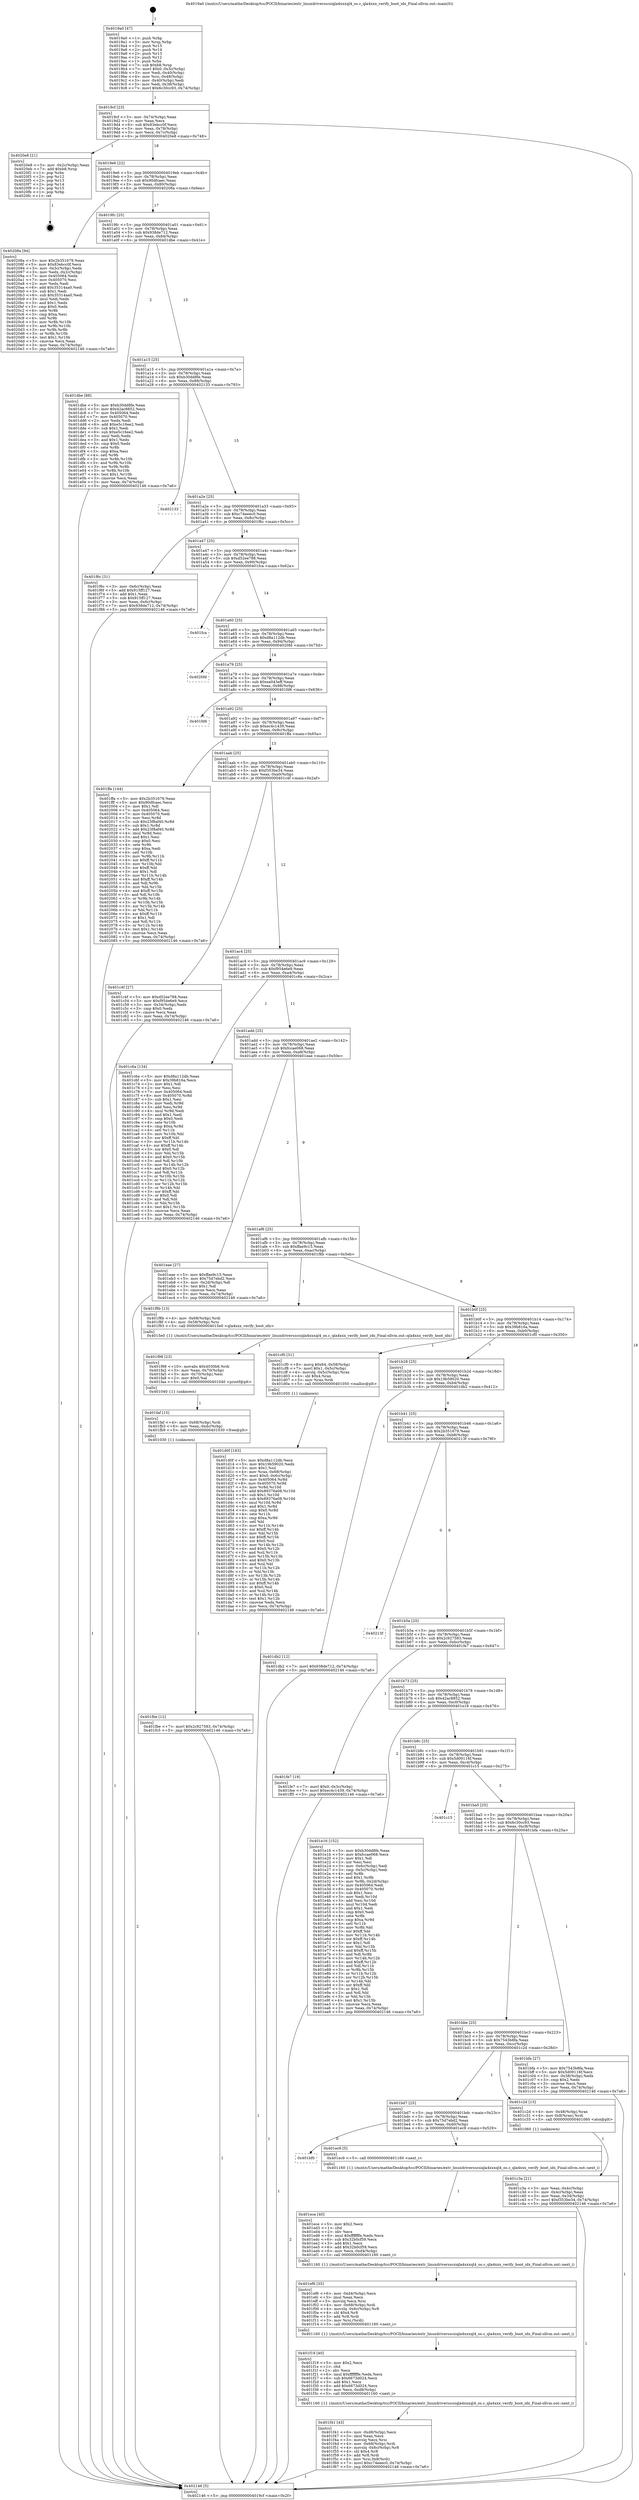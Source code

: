 digraph "0x4019a0" {
  label = "0x4019a0 (/mnt/c/Users/mathe/Desktop/tcc/POCII/binaries/extr_linuxdriversscsiqla4xxxql4_os.c_qla4xxx_verify_boot_idx_Final-ollvm.out::main(0))"
  labelloc = "t"
  node[shape=record]

  Entry [label="",width=0.3,height=0.3,shape=circle,fillcolor=black,style=filled]
  "0x4019cf" [label="{
     0x4019cf [23]\l
     | [instrs]\l
     &nbsp;&nbsp;0x4019cf \<+3\>: mov -0x74(%rbp),%eax\l
     &nbsp;&nbsp;0x4019d2 \<+2\>: mov %eax,%ecx\l
     &nbsp;&nbsp;0x4019d4 \<+6\>: sub $0x83ebcc0f,%ecx\l
     &nbsp;&nbsp;0x4019da \<+3\>: mov %eax,-0x78(%rbp)\l
     &nbsp;&nbsp;0x4019dd \<+3\>: mov %ecx,-0x7c(%rbp)\l
     &nbsp;&nbsp;0x4019e0 \<+6\>: je 00000000004020e8 \<main+0x748\>\l
  }"]
  "0x4020e8" [label="{
     0x4020e8 [21]\l
     | [instrs]\l
     &nbsp;&nbsp;0x4020e8 \<+3\>: mov -0x2c(%rbp),%eax\l
     &nbsp;&nbsp;0x4020eb \<+7\>: add $0xb8,%rsp\l
     &nbsp;&nbsp;0x4020f2 \<+1\>: pop %rbx\l
     &nbsp;&nbsp;0x4020f3 \<+2\>: pop %r12\l
     &nbsp;&nbsp;0x4020f5 \<+2\>: pop %r13\l
     &nbsp;&nbsp;0x4020f7 \<+2\>: pop %r14\l
     &nbsp;&nbsp;0x4020f9 \<+2\>: pop %r15\l
     &nbsp;&nbsp;0x4020fb \<+1\>: pop %rbp\l
     &nbsp;&nbsp;0x4020fc \<+1\>: ret\l
  }"]
  "0x4019e6" [label="{
     0x4019e6 [22]\l
     | [instrs]\l
     &nbsp;&nbsp;0x4019e6 \<+5\>: jmp 00000000004019eb \<main+0x4b\>\l
     &nbsp;&nbsp;0x4019eb \<+3\>: mov -0x78(%rbp),%eax\l
     &nbsp;&nbsp;0x4019ee \<+5\>: sub $0x90dfcaec,%eax\l
     &nbsp;&nbsp;0x4019f3 \<+3\>: mov %eax,-0x80(%rbp)\l
     &nbsp;&nbsp;0x4019f6 \<+6\>: je 000000000040208a \<main+0x6ea\>\l
  }"]
  Exit [label="",width=0.3,height=0.3,shape=circle,fillcolor=black,style=filled,peripheries=2]
  "0x40208a" [label="{
     0x40208a [94]\l
     | [instrs]\l
     &nbsp;&nbsp;0x40208a \<+5\>: mov $0x2b351679,%eax\l
     &nbsp;&nbsp;0x40208f \<+5\>: mov $0x83ebcc0f,%ecx\l
     &nbsp;&nbsp;0x402094 \<+3\>: mov -0x3c(%rbp),%edx\l
     &nbsp;&nbsp;0x402097 \<+3\>: mov %edx,-0x2c(%rbp)\l
     &nbsp;&nbsp;0x40209a \<+7\>: mov 0x405064,%edx\l
     &nbsp;&nbsp;0x4020a1 \<+7\>: mov 0x405070,%esi\l
     &nbsp;&nbsp;0x4020a8 \<+2\>: mov %edx,%edi\l
     &nbsp;&nbsp;0x4020aa \<+6\>: add $0x35314aa0,%edi\l
     &nbsp;&nbsp;0x4020b0 \<+3\>: sub $0x1,%edi\l
     &nbsp;&nbsp;0x4020b3 \<+6\>: sub $0x35314aa0,%edi\l
     &nbsp;&nbsp;0x4020b9 \<+3\>: imul %edi,%edx\l
     &nbsp;&nbsp;0x4020bc \<+3\>: and $0x1,%edx\l
     &nbsp;&nbsp;0x4020bf \<+3\>: cmp $0x0,%edx\l
     &nbsp;&nbsp;0x4020c2 \<+4\>: sete %r8b\l
     &nbsp;&nbsp;0x4020c6 \<+3\>: cmp $0xa,%esi\l
     &nbsp;&nbsp;0x4020c9 \<+4\>: setl %r9b\l
     &nbsp;&nbsp;0x4020cd \<+3\>: mov %r8b,%r10b\l
     &nbsp;&nbsp;0x4020d0 \<+3\>: and %r9b,%r10b\l
     &nbsp;&nbsp;0x4020d3 \<+3\>: xor %r9b,%r8b\l
     &nbsp;&nbsp;0x4020d6 \<+3\>: or %r8b,%r10b\l
     &nbsp;&nbsp;0x4020d9 \<+4\>: test $0x1,%r10b\l
     &nbsp;&nbsp;0x4020dd \<+3\>: cmovne %ecx,%eax\l
     &nbsp;&nbsp;0x4020e0 \<+3\>: mov %eax,-0x74(%rbp)\l
     &nbsp;&nbsp;0x4020e3 \<+5\>: jmp 0000000000402146 \<main+0x7a6\>\l
  }"]
  "0x4019fc" [label="{
     0x4019fc [25]\l
     | [instrs]\l
     &nbsp;&nbsp;0x4019fc \<+5\>: jmp 0000000000401a01 \<main+0x61\>\l
     &nbsp;&nbsp;0x401a01 \<+3\>: mov -0x78(%rbp),%eax\l
     &nbsp;&nbsp;0x401a04 \<+5\>: sub $0x938de712,%eax\l
     &nbsp;&nbsp;0x401a09 \<+6\>: mov %eax,-0x84(%rbp)\l
     &nbsp;&nbsp;0x401a0f \<+6\>: je 0000000000401dbe \<main+0x41e\>\l
  }"]
  "0x401fbe" [label="{
     0x401fbe [12]\l
     | [instrs]\l
     &nbsp;&nbsp;0x401fbe \<+7\>: movl $0x2c927583,-0x74(%rbp)\l
     &nbsp;&nbsp;0x401fc5 \<+5\>: jmp 0000000000402146 \<main+0x7a6\>\l
  }"]
  "0x401dbe" [label="{
     0x401dbe [88]\l
     | [instrs]\l
     &nbsp;&nbsp;0x401dbe \<+5\>: mov $0xb30dd8fe,%eax\l
     &nbsp;&nbsp;0x401dc3 \<+5\>: mov $0x42ac8852,%ecx\l
     &nbsp;&nbsp;0x401dc8 \<+7\>: mov 0x405064,%edx\l
     &nbsp;&nbsp;0x401dcf \<+7\>: mov 0x405070,%esi\l
     &nbsp;&nbsp;0x401dd6 \<+2\>: mov %edx,%edi\l
     &nbsp;&nbsp;0x401dd8 \<+6\>: add $0xe5c16ee2,%edi\l
     &nbsp;&nbsp;0x401dde \<+3\>: sub $0x1,%edi\l
     &nbsp;&nbsp;0x401de1 \<+6\>: sub $0xe5c16ee2,%edi\l
     &nbsp;&nbsp;0x401de7 \<+3\>: imul %edi,%edx\l
     &nbsp;&nbsp;0x401dea \<+3\>: and $0x1,%edx\l
     &nbsp;&nbsp;0x401ded \<+3\>: cmp $0x0,%edx\l
     &nbsp;&nbsp;0x401df0 \<+4\>: sete %r8b\l
     &nbsp;&nbsp;0x401df4 \<+3\>: cmp $0xa,%esi\l
     &nbsp;&nbsp;0x401df7 \<+4\>: setl %r9b\l
     &nbsp;&nbsp;0x401dfb \<+3\>: mov %r8b,%r10b\l
     &nbsp;&nbsp;0x401dfe \<+3\>: and %r9b,%r10b\l
     &nbsp;&nbsp;0x401e01 \<+3\>: xor %r9b,%r8b\l
     &nbsp;&nbsp;0x401e04 \<+3\>: or %r8b,%r10b\l
     &nbsp;&nbsp;0x401e07 \<+4\>: test $0x1,%r10b\l
     &nbsp;&nbsp;0x401e0b \<+3\>: cmovne %ecx,%eax\l
     &nbsp;&nbsp;0x401e0e \<+3\>: mov %eax,-0x74(%rbp)\l
     &nbsp;&nbsp;0x401e11 \<+5\>: jmp 0000000000402146 \<main+0x7a6\>\l
  }"]
  "0x401a15" [label="{
     0x401a15 [25]\l
     | [instrs]\l
     &nbsp;&nbsp;0x401a15 \<+5\>: jmp 0000000000401a1a \<main+0x7a\>\l
     &nbsp;&nbsp;0x401a1a \<+3\>: mov -0x78(%rbp),%eax\l
     &nbsp;&nbsp;0x401a1d \<+5\>: sub $0xb30dd8fe,%eax\l
     &nbsp;&nbsp;0x401a22 \<+6\>: mov %eax,-0x88(%rbp)\l
     &nbsp;&nbsp;0x401a28 \<+6\>: je 0000000000402133 \<main+0x793\>\l
  }"]
  "0x401faf" [label="{
     0x401faf [15]\l
     | [instrs]\l
     &nbsp;&nbsp;0x401faf \<+4\>: mov -0x68(%rbp),%rdi\l
     &nbsp;&nbsp;0x401fb3 \<+6\>: mov %eax,-0xdc(%rbp)\l
     &nbsp;&nbsp;0x401fb9 \<+5\>: call 0000000000401030 \<free@plt\>\l
     | [calls]\l
     &nbsp;&nbsp;0x401030 \{1\} (unknown)\l
  }"]
  "0x402133" [label="{
     0x402133\l
  }", style=dashed]
  "0x401a2e" [label="{
     0x401a2e [25]\l
     | [instrs]\l
     &nbsp;&nbsp;0x401a2e \<+5\>: jmp 0000000000401a33 \<main+0x93\>\l
     &nbsp;&nbsp;0x401a33 \<+3\>: mov -0x78(%rbp),%eax\l
     &nbsp;&nbsp;0x401a36 \<+5\>: sub $0xc74eeec0,%eax\l
     &nbsp;&nbsp;0x401a3b \<+6\>: mov %eax,-0x8c(%rbp)\l
     &nbsp;&nbsp;0x401a41 \<+6\>: je 0000000000401f6c \<main+0x5cc\>\l
  }"]
  "0x401f98" [label="{
     0x401f98 [23]\l
     | [instrs]\l
     &nbsp;&nbsp;0x401f98 \<+10\>: movabs $0x4030b6,%rdi\l
     &nbsp;&nbsp;0x401fa2 \<+3\>: mov %eax,-0x70(%rbp)\l
     &nbsp;&nbsp;0x401fa5 \<+3\>: mov -0x70(%rbp),%esi\l
     &nbsp;&nbsp;0x401fa8 \<+2\>: mov $0x0,%al\l
     &nbsp;&nbsp;0x401faa \<+5\>: call 0000000000401040 \<printf@plt\>\l
     | [calls]\l
     &nbsp;&nbsp;0x401040 \{1\} (unknown)\l
  }"]
  "0x401f6c" [label="{
     0x401f6c [31]\l
     | [instrs]\l
     &nbsp;&nbsp;0x401f6c \<+3\>: mov -0x6c(%rbp),%eax\l
     &nbsp;&nbsp;0x401f6f \<+5\>: add $0x915ff127,%eax\l
     &nbsp;&nbsp;0x401f74 \<+3\>: add $0x1,%eax\l
     &nbsp;&nbsp;0x401f77 \<+5\>: sub $0x915ff127,%eax\l
     &nbsp;&nbsp;0x401f7c \<+3\>: mov %eax,-0x6c(%rbp)\l
     &nbsp;&nbsp;0x401f7f \<+7\>: movl $0x938de712,-0x74(%rbp)\l
     &nbsp;&nbsp;0x401f86 \<+5\>: jmp 0000000000402146 \<main+0x7a6\>\l
  }"]
  "0x401a47" [label="{
     0x401a47 [25]\l
     | [instrs]\l
     &nbsp;&nbsp;0x401a47 \<+5\>: jmp 0000000000401a4c \<main+0xac\>\l
     &nbsp;&nbsp;0x401a4c \<+3\>: mov -0x78(%rbp),%eax\l
     &nbsp;&nbsp;0x401a4f \<+5\>: sub $0xd52ee788,%eax\l
     &nbsp;&nbsp;0x401a54 \<+6\>: mov %eax,-0x90(%rbp)\l
     &nbsp;&nbsp;0x401a5a \<+6\>: je 0000000000401fca \<main+0x62a\>\l
  }"]
  "0x401f41" [label="{
     0x401f41 [43]\l
     | [instrs]\l
     &nbsp;&nbsp;0x401f41 \<+6\>: mov -0xd8(%rbp),%ecx\l
     &nbsp;&nbsp;0x401f47 \<+3\>: imul %eax,%ecx\l
     &nbsp;&nbsp;0x401f4a \<+3\>: movslq %ecx,%rsi\l
     &nbsp;&nbsp;0x401f4d \<+4\>: mov -0x68(%rbp),%rdi\l
     &nbsp;&nbsp;0x401f51 \<+4\>: movslq -0x6c(%rbp),%r8\l
     &nbsp;&nbsp;0x401f55 \<+4\>: shl $0x4,%r8\l
     &nbsp;&nbsp;0x401f59 \<+3\>: add %r8,%rdi\l
     &nbsp;&nbsp;0x401f5c \<+4\>: mov %rsi,0x8(%rdi)\l
     &nbsp;&nbsp;0x401f60 \<+7\>: movl $0xc74eeec0,-0x74(%rbp)\l
     &nbsp;&nbsp;0x401f67 \<+5\>: jmp 0000000000402146 \<main+0x7a6\>\l
  }"]
  "0x401fca" [label="{
     0x401fca\l
  }", style=dashed]
  "0x401a60" [label="{
     0x401a60 [25]\l
     | [instrs]\l
     &nbsp;&nbsp;0x401a60 \<+5\>: jmp 0000000000401a65 \<main+0xc5\>\l
     &nbsp;&nbsp;0x401a65 \<+3\>: mov -0x78(%rbp),%eax\l
     &nbsp;&nbsp;0x401a68 \<+5\>: sub $0xd8a112db,%eax\l
     &nbsp;&nbsp;0x401a6d \<+6\>: mov %eax,-0x94(%rbp)\l
     &nbsp;&nbsp;0x401a73 \<+6\>: je 00000000004020fd \<main+0x75d\>\l
  }"]
  "0x401f19" [label="{
     0x401f19 [40]\l
     | [instrs]\l
     &nbsp;&nbsp;0x401f19 \<+5\>: mov $0x2,%ecx\l
     &nbsp;&nbsp;0x401f1e \<+1\>: cltd\l
     &nbsp;&nbsp;0x401f1f \<+2\>: idiv %ecx\l
     &nbsp;&nbsp;0x401f21 \<+6\>: imul $0xfffffffe,%edx,%ecx\l
     &nbsp;&nbsp;0x401f27 \<+6\>: sub $0x6673d024,%ecx\l
     &nbsp;&nbsp;0x401f2d \<+3\>: add $0x1,%ecx\l
     &nbsp;&nbsp;0x401f30 \<+6\>: add $0x6673d024,%ecx\l
     &nbsp;&nbsp;0x401f36 \<+6\>: mov %ecx,-0xd8(%rbp)\l
     &nbsp;&nbsp;0x401f3c \<+5\>: call 0000000000401160 \<next_i\>\l
     | [calls]\l
     &nbsp;&nbsp;0x401160 \{1\} (/mnt/c/Users/mathe/Desktop/tcc/POCII/binaries/extr_linuxdriversscsiqla4xxxql4_os.c_qla4xxx_verify_boot_idx_Final-ollvm.out::next_i)\l
  }"]
  "0x4020fd" [label="{
     0x4020fd\l
  }", style=dashed]
  "0x401a79" [label="{
     0x401a79 [25]\l
     | [instrs]\l
     &nbsp;&nbsp;0x401a79 \<+5\>: jmp 0000000000401a7e \<main+0xde\>\l
     &nbsp;&nbsp;0x401a7e \<+3\>: mov -0x78(%rbp),%eax\l
     &nbsp;&nbsp;0x401a81 \<+5\>: sub $0xea043eff,%eax\l
     &nbsp;&nbsp;0x401a86 \<+6\>: mov %eax,-0x98(%rbp)\l
     &nbsp;&nbsp;0x401a8c \<+6\>: je 0000000000401fd6 \<main+0x636\>\l
  }"]
  "0x401ef6" [label="{
     0x401ef6 [35]\l
     | [instrs]\l
     &nbsp;&nbsp;0x401ef6 \<+6\>: mov -0xd4(%rbp),%ecx\l
     &nbsp;&nbsp;0x401efc \<+3\>: imul %eax,%ecx\l
     &nbsp;&nbsp;0x401eff \<+3\>: movslq %ecx,%rsi\l
     &nbsp;&nbsp;0x401f02 \<+4\>: mov -0x68(%rbp),%rdi\l
     &nbsp;&nbsp;0x401f06 \<+4\>: movslq -0x6c(%rbp),%r8\l
     &nbsp;&nbsp;0x401f0a \<+4\>: shl $0x4,%r8\l
     &nbsp;&nbsp;0x401f0e \<+3\>: add %r8,%rdi\l
     &nbsp;&nbsp;0x401f11 \<+3\>: mov %rsi,(%rdi)\l
     &nbsp;&nbsp;0x401f14 \<+5\>: call 0000000000401160 \<next_i\>\l
     | [calls]\l
     &nbsp;&nbsp;0x401160 \{1\} (/mnt/c/Users/mathe/Desktop/tcc/POCII/binaries/extr_linuxdriversscsiqla4xxxql4_os.c_qla4xxx_verify_boot_idx_Final-ollvm.out::next_i)\l
  }"]
  "0x401fd6" [label="{
     0x401fd6\l
  }", style=dashed]
  "0x401a92" [label="{
     0x401a92 [25]\l
     | [instrs]\l
     &nbsp;&nbsp;0x401a92 \<+5\>: jmp 0000000000401a97 \<main+0xf7\>\l
     &nbsp;&nbsp;0x401a97 \<+3\>: mov -0x78(%rbp),%eax\l
     &nbsp;&nbsp;0x401a9a \<+5\>: sub $0xec4c1439,%eax\l
     &nbsp;&nbsp;0x401a9f \<+6\>: mov %eax,-0x9c(%rbp)\l
     &nbsp;&nbsp;0x401aa5 \<+6\>: je 0000000000401ffa \<main+0x65a\>\l
  }"]
  "0x401ece" [label="{
     0x401ece [40]\l
     | [instrs]\l
     &nbsp;&nbsp;0x401ece \<+5\>: mov $0x2,%ecx\l
     &nbsp;&nbsp;0x401ed3 \<+1\>: cltd\l
     &nbsp;&nbsp;0x401ed4 \<+2\>: idiv %ecx\l
     &nbsp;&nbsp;0x401ed6 \<+6\>: imul $0xfffffffe,%edx,%ecx\l
     &nbsp;&nbsp;0x401edc \<+6\>: sub $0x32b0cf59,%ecx\l
     &nbsp;&nbsp;0x401ee2 \<+3\>: add $0x1,%ecx\l
     &nbsp;&nbsp;0x401ee5 \<+6\>: add $0x32b0cf59,%ecx\l
     &nbsp;&nbsp;0x401eeb \<+6\>: mov %ecx,-0xd4(%rbp)\l
     &nbsp;&nbsp;0x401ef1 \<+5\>: call 0000000000401160 \<next_i\>\l
     | [calls]\l
     &nbsp;&nbsp;0x401160 \{1\} (/mnt/c/Users/mathe/Desktop/tcc/POCII/binaries/extr_linuxdriversscsiqla4xxxql4_os.c_qla4xxx_verify_boot_idx_Final-ollvm.out::next_i)\l
  }"]
  "0x401ffa" [label="{
     0x401ffa [144]\l
     | [instrs]\l
     &nbsp;&nbsp;0x401ffa \<+5\>: mov $0x2b351679,%eax\l
     &nbsp;&nbsp;0x401fff \<+5\>: mov $0x90dfcaec,%ecx\l
     &nbsp;&nbsp;0x402004 \<+2\>: mov $0x1,%dl\l
     &nbsp;&nbsp;0x402006 \<+7\>: mov 0x405064,%esi\l
     &nbsp;&nbsp;0x40200d \<+7\>: mov 0x405070,%edi\l
     &nbsp;&nbsp;0x402014 \<+3\>: mov %esi,%r8d\l
     &nbsp;&nbsp;0x402017 \<+7\>: sub $0x23f8af40,%r8d\l
     &nbsp;&nbsp;0x40201e \<+4\>: sub $0x1,%r8d\l
     &nbsp;&nbsp;0x402022 \<+7\>: add $0x23f8af40,%r8d\l
     &nbsp;&nbsp;0x402029 \<+4\>: imul %r8d,%esi\l
     &nbsp;&nbsp;0x40202d \<+3\>: and $0x1,%esi\l
     &nbsp;&nbsp;0x402030 \<+3\>: cmp $0x0,%esi\l
     &nbsp;&nbsp;0x402033 \<+4\>: sete %r9b\l
     &nbsp;&nbsp;0x402037 \<+3\>: cmp $0xa,%edi\l
     &nbsp;&nbsp;0x40203a \<+4\>: setl %r10b\l
     &nbsp;&nbsp;0x40203e \<+3\>: mov %r9b,%r11b\l
     &nbsp;&nbsp;0x402041 \<+4\>: xor $0xff,%r11b\l
     &nbsp;&nbsp;0x402045 \<+3\>: mov %r10b,%bl\l
     &nbsp;&nbsp;0x402048 \<+3\>: xor $0xff,%bl\l
     &nbsp;&nbsp;0x40204b \<+3\>: xor $0x1,%dl\l
     &nbsp;&nbsp;0x40204e \<+3\>: mov %r11b,%r14b\l
     &nbsp;&nbsp;0x402051 \<+4\>: and $0xff,%r14b\l
     &nbsp;&nbsp;0x402055 \<+3\>: and %dl,%r9b\l
     &nbsp;&nbsp;0x402058 \<+3\>: mov %bl,%r15b\l
     &nbsp;&nbsp;0x40205b \<+4\>: and $0xff,%r15b\l
     &nbsp;&nbsp;0x40205f \<+3\>: and %dl,%r10b\l
     &nbsp;&nbsp;0x402062 \<+3\>: or %r9b,%r14b\l
     &nbsp;&nbsp;0x402065 \<+3\>: or %r10b,%r15b\l
     &nbsp;&nbsp;0x402068 \<+3\>: xor %r15b,%r14b\l
     &nbsp;&nbsp;0x40206b \<+3\>: or %bl,%r11b\l
     &nbsp;&nbsp;0x40206e \<+4\>: xor $0xff,%r11b\l
     &nbsp;&nbsp;0x402072 \<+3\>: or $0x1,%dl\l
     &nbsp;&nbsp;0x402075 \<+3\>: and %dl,%r11b\l
     &nbsp;&nbsp;0x402078 \<+3\>: or %r11b,%r14b\l
     &nbsp;&nbsp;0x40207b \<+4\>: test $0x1,%r14b\l
     &nbsp;&nbsp;0x40207f \<+3\>: cmovne %ecx,%eax\l
     &nbsp;&nbsp;0x402082 \<+3\>: mov %eax,-0x74(%rbp)\l
     &nbsp;&nbsp;0x402085 \<+5\>: jmp 0000000000402146 \<main+0x7a6\>\l
  }"]
  "0x401aab" [label="{
     0x401aab [25]\l
     | [instrs]\l
     &nbsp;&nbsp;0x401aab \<+5\>: jmp 0000000000401ab0 \<main+0x110\>\l
     &nbsp;&nbsp;0x401ab0 \<+3\>: mov -0x78(%rbp),%eax\l
     &nbsp;&nbsp;0x401ab3 \<+5\>: sub $0xf353be34,%eax\l
     &nbsp;&nbsp;0x401ab8 \<+6\>: mov %eax,-0xa0(%rbp)\l
     &nbsp;&nbsp;0x401abe \<+6\>: je 0000000000401c4f \<main+0x2af\>\l
  }"]
  "0x401bf0" [label="{
     0x401bf0\l
  }", style=dashed]
  "0x401c4f" [label="{
     0x401c4f [27]\l
     | [instrs]\l
     &nbsp;&nbsp;0x401c4f \<+5\>: mov $0xd52ee788,%eax\l
     &nbsp;&nbsp;0x401c54 \<+5\>: mov $0xf954e6e9,%ecx\l
     &nbsp;&nbsp;0x401c59 \<+3\>: mov -0x34(%rbp),%edx\l
     &nbsp;&nbsp;0x401c5c \<+3\>: cmp $0x0,%edx\l
     &nbsp;&nbsp;0x401c5f \<+3\>: cmove %ecx,%eax\l
     &nbsp;&nbsp;0x401c62 \<+3\>: mov %eax,-0x74(%rbp)\l
     &nbsp;&nbsp;0x401c65 \<+5\>: jmp 0000000000402146 \<main+0x7a6\>\l
  }"]
  "0x401ac4" [label="{
     0x401ac4 [25]\l
     | [instrs]\l
     &nbsp;&nbsp;0x401ac4 \<+5\>: jmp 0000000000401ac9 \<main+0x129\>\l
     &nbsp;&nbsp;0x401ac9 \<+3\>: mov -0x78(%rbp),%eax\l
     &nbsp;&nbsp;0x401acc \<+5\>: sub $0xf954e6e9,%eax\l
     &nbsp;&nbsp;0x401ad1 \<+6\>: mov %eax,-0xa4(%rbp)\l
     &nbsp;&nbsp;0x401ad7 \<+6\>: je 0000000000401c6a \<main+0x2ca\>\l
  }"]
  "0x401ec9" [label="{
     0x401ec9 [5]\l
     | [instrs]\l
     &nbsp;&nbsp;0x401ec9 \<+5\>: call 0000000000401160 \<next_i\>\l
     | [calls]\l
     &nbsp;&nbsp;0x401160 \{1\} (/mnt/c/Users/mathe/Desktop/tcc/POCII/binaries/extr_linuxdriversscsiqla4xxxql4_os.c_qla4xxx_verify_boot_idx_Final-ollvm.out::next_i)\l
  }"]
  "0x401c6a" [label="{
     0x401c6a [134]\l
     | [instrs]\l
     &nbsp;&nbsp;0x401c6a \<+5\>: mov $0xd8a112db,%eax\l
     &nbsp;&nbsp;0x401c6f \<+5\>: mov $0x39b816a,%ecx\l
     &nbsp;&nbsp;0x401c74 \<+2\>: mov $0x1,%dl\l
     &nbsp;&nbsp;0x401c76 \<+2\>: xor %esi,%esi\l
     &nbsp;&nbsp;0x401c78 \<+7\>: mov 0x405064,%edi\l
     &nbsp;&nbsp;0x401c7f \<+8\>: mov 0x405070,%r8d\l
     &nbsp;&nbsp;0x401c87 \<+3\>: sub $0x1,%esi\l
     &nbsp;&nbsp;0x401c8a \<+3\>: mov %edi,%r9d\l
     &nbsp;&nbsp;0x401c8d \<+3\>: add %esi,%r9d\l
     &nbsp;&nbsp;0x401c90 \<+4\>: imul %r9d,%edi\l
     &nbsp;&nbsp;0x401c94 \<+3\>: and $0x1,%edi\l
     &nbsp;&nbsp;0x401c97 \<+3\>: cmp $0x0,%edi\l
     &nbsp;&nbsp;0x401c9a \<+4\>: sete %r10b\l
     &nbsp;&nbsp;0x401c9e \<+4\>: cmp $0xa,%r8d\l
     &nbsp;&nbsp;0x401ca2 \<+4\>: setl %r11b\l
     &nbsp;&nbsp;0x401ca6 \<+3\>: mov %r10b,%bl\l
     &nbsp;&nbsp;0x401ca9 \<+3\>: xor $0xff,%bl\l
     &nbsp;&nbsp;0x401cac \<+3\>: mov %r11b,%r14b\l
     &nbsp;&nbsp;0x401caf \<+4\>: xor $0xff,%r14b\l
     &nbsp;&nbsp;0x401cb3 \<+3\>: xor $0x0,%dl\l
     &nbsp;&nbsp;0x401cb6 \<+3\>: mov %bl,%r15b\l
     &nbsp;&nbsp;0x401cb9 \<+4\>: and $0x0,%r15b\l
     &nbsp;&nbsp;0x401cbd \<+3\>: and %dl,%r10b\l
     &nbsp;&nbsp;0x401cc0 \<+3\>: mov %r14b,%r12b\l
     &nbsp;&nbsp;0x401cc3 \<+4\>: and $0x0,%r12b\l
     &nbsp;&nbsp;0x401cc7 \<+3\>: and %dl,%r11b\l
     &nbsp;&nbsp;0x401cca \<+3\>: or %r10b,%r15b\l
     &nbsp;&nbsp;0x401ccd \<+3\>: or %r11b,%r12b\l
     &nbsp;&nbsp;0x401cd0 \<+3\>: xor %r12b,%r15b\l
     &nbsp;&nbsp;0x401cd3 \<+3\>: or %r14b,%bl\l
     &nbsp;&nbsp;0x401cd6 \<+3\>: xor $0xff,%bl\l
     &nbsp;&nbsp;0x401cd9 \<+3\>: or $0x0,%dl\l
     &nbsp;&nbsp;0x401cdc \<+2\>: and %dl,%bl\l
     &nbsp;&nbsp;0x401cde \<+3\>: or %bl,%r15b\l
     &nbsp;&nbsp;0x401ce1 \<+4\>: test $0x1,%r15b\l
     &nbsp;&nbsp;0x401ce5 \<+3\>: cmovne %ecx,%eax\l
     &nbsp;&nbsp;0x401ce8 \<+3\>: mov %eax,-0x74(%rbp)\l
     &nbsp;&nbsp;0x401ceb \<+5\>: jmp 0000000000402146 \<main+0x7a6\>\l
  }"]
  "0x401add" [label="{
     0x401add [25]\l
     | [instrs]\l
     &nbsp;&nbsp;0x401add \<+5\>: jmp 0000000000401ae2 \<main+0x142\>\l
     &nbsp;&nbsp;0x401ae2 \<+3\>: mov -0x78(%rbp),%eax\l
     &nbsp;&nbsp;0x401ae5 \<+5\>: sub $0xfccae068,%eax\l
     &nbsp;&nbsp;0x401aea \<+6\>: mov %eax,-0xa8(%rbp)\l
     &nbsp;&nbsp;0x401af0 \<+6\>: je 0000000000401eae \<main+0x50e\>\l
  }"]
  "0x401d0f" [label="{
     0x401d0f [163]\l
     | [instrs]\l
     &nbsp;&nbsp;0x401d0f \<+5\>: mov $0xd8a112db,%ecx\l
     &nbsp;&nbsp;0x401d14 \<+5\>: mov $0x19b59020,%edx\l
     &nbsp;&nbsp;0x401d19 \<+3\>: mov $0x1,%sil\l
     &nbsp;&nbsp;0x401d1c \<+4\>: mov %rax,-0x68(%rbp)\l
     &nbsp;&nbsp;0x401d20 \<+7\>: movl $0x0,-0x6c(%rbp)\l
     &nbsp;&nbsp;0x401d27 \<+8\>: mov 0x405064,%r8d\l
     &nbsp;&nbsp;0x401d2f \<+8\>: mov 0x405070,%r9d\l
     &nbsp;&nbsp;0x401d37 \<+3\>: mov %r8d,%r10d\l
     &nbsp;&nbsp;0x401d3a \<+7\>: add $0x89376a08,%r10d\l
     &nbsp;&nbsp;0x401d41 \<+4\>: sub $0x1,%r10d\l
     &nbsp;&nbsp;0x401d45 \<+7\>: sub $0x89376a08,%r10d\l
     &nbsp;&nbsp;0x401d4c \<+4\>: imul %r10d,%r8d\l
     &nbsp;&nbsp;0x401d50 \<+4\>: and $0x1,%r8d\l
     &nbsp;&nbsp;0x401d54 \<+4\>: cmp $0x0,%r8d\l
     &nbsp;&nbsp;0x401d58 \<+4\>: sete %r11b\l
     &nbsp;&nbsp;0x401d5c \<+4\>: cmp $0xa,%r9d\l
     &nbsp;&nbsp;0x401d60 \<+3\>: setl %bl\l
     &nbsp;&nbsp;0x401d63 \<+3\>: mov %r11b,%r14b\l
     &nbsp;&nbsp;0x401d66 \<+4\>: xor $0xff,%r14b\l
     &nbsp;&nbsp;0x401d6a \<+3\>: mov %bl,%r15b\l
     &nbsp;&nbsp;0x401d6d \<+4\>: xor $0xff,%r15b\l
     &nbsp;&nbsp;0x401d71 \<+4\>: xor $0x0,%sil\l
     &nbsp;&nbsp;0x401d75 \<+3\>: mov %r14b,%r12b\l
     &nbsp;&nbsp;0x401d78 \<+4\>: and $0x0,%r12b\l
     &nbsp;&nbsp;0x401d7c \<+3\>: and %sil,%r11b\l
     &nbsp;&nbsp;0x401d7f \<+3\>: mov %r15b,%r13b\l
     &nbsp;&nbsp;0x401d82 \<+4\>: and $0x0,%r13b\l
     &nbsp;&nbsp;0x401d86 \<+3\>: and %sil,%bl\l
     &nbsp;&nbsp;0x401d89 \<+3\>: or %r11b,%r12b\l
     &nbsp;&nbsp;0x401d8c \<+3\>: or %bl,%r13b\l
     &nbsp;&nbsp;0x401d8f \<+3\>: xor %r13b,%r12b\l
     &nbsp;&nbsp;0x401d92 \<+3\>: or %r15b,%r14b\l
     &nbsp;&nbsp;0x401d95 \<+4\>: xor $0xff,%r14b\l
     &nbsp;&nbsp;0x401d99 \<+4\>: or $0x0,%sil\l
     &nbsp;&nbsp;0x401d9d \<+3\>: and %sil,%r14b\l
     &nbsp;&nbsp;0x401da0 \<+3\>: or %r14b,%r12b\l
     &nbsp;&nbsp;0x401da3 \<+4\>: test $0x1,%r12b\l
     &nbsp;&nbsp;0x401da7 \<+3\>: cmovne %edx,%ecx\l
     &nbsp;&nbsp;0x401daa \<+3\>: mov %ecx,-0x74(%rbp)\l
     &nbsp;&nbsp;0x401dad \<+5\>: jmp 0000000000402146 \<main+0x7a6\>\l
  }"]
  "0x401eae" [label="{
     0x401eae [27]\l
     | [instrs]\l
     &nbsp;&nbsp;0x401eae \<+5\>: mov $0xffae9c15,%eax\l
     &nbsp;&nbsp;0x401eb3 \<+5\>: mov $0x75d7ebd2,%ecx\l
     &nbsp;&nbsp;0x401eb8 \<+3\>: mov -0x2d(%rbp),%dl\l
     &nbsp;&nbsp;0x401ebb \<+3\>: test $0x1,%dl\l
     &nbsp;&nbsp;0x401ebe \<+3\>: cmovne %ecx,%eax\l
     &nbsp;&nbsp;0x401ec1 \<+3\>: mov %eax,-0x74(%rbp)\l
     &nbsp;&nbsp;0x401ec4 \<+5\>: jmp 0000000000402146 \<main+0x7a6\>\l
  }"]
  "0x401af6" [label="{
     0x401af6 [25]\l
     | [instrs]\l
     &nbsp;&nbsp;0x401af6 \<+5\>: jmp 0000000000401afb \<main+0x15b\>\l
     &nbsp;&nbsp;0x401afb \<+3\>: mov -0x78(%rbp),%eax\l
     &nbsp;&nbsp;0x401afe \<+5\>: sub $0xffae9c15,%eax\l
     &nbsp;&nbsp;0x401b03 \<+6\>: mov %eax,-0xac(%rbp)\l
     &nbsp;&nbsp;0x401b09 \<+6\>: je 0000000000401f8b \<main+0x5eb\>\l
  }"]
  "0x401c3a" [label="{
     0x401c3a [21]\l
     | [instrs]\l
     &nbsp;&nbsp;0x401c3a \<+3\>: mov %eax,-0x4c(%rbp)\l
     &nbsp;&nbsp;0x401c3d \<+3\>: mov -0x4c(%rbp),%eax\l
     &nbsp;&nbsp;0x401c40 \<+3\>: mov %eax,-0x34(%rbp)\l
     &nbsp;&nbsp;0x401c43 \<+7\>: movl $0xf353be34,-0x74(%rbp)\l
     &nbsp;&nbsp;0x401c4a \<+5\>: jmp 0000000000402146 \<main+0x7a6\>\l
  }"]
  "0x401f8b" [label="{
     0x401f8b [13]\l
     | [instrs]\l
     &nbsp;&nbsp;0x401f8b \<+4\>: mov -0x68(%rbp),%rdi\l
     &nbsp;&nbsp;0x401f8f \<+4\>: mov -0x58(%rbp),%rsi\l
     &nbsp;&nbsp;0x401f93 \<+5\>: call 00000000004015e0 \<qla4xxx_verify_boot_idx\>\l
     | [calls]\l
     &nbsp;&nbsp;0x4015e0 \{1\} (/mnt/c/Users/mathe/Desktop/tcc/POCII/binaries/extr_linuxdriversscsiqla4xxxql4_os.c_qla4xxx_verify_boot_idx_Final-ollvm.out::qla4xxx_verify_boot_idx)\l
  }"]
  "0x401b0f" [label="{
     0x401b0f [25]\l
     | [instrs]\l
     &nbsp;&nbsp;0x401b0f \<+5\>: jmp 0000000000401b14 \<main+0x174\>\l
     &nbsp;&nbsp;0x401b14 \<+3\>: mov -0x78(%rbp),%eax\l
     &nbsp;&nbsp;0x401b17 \<+5\>: sub $0x39b816a,%eax\l
     &nbsp;&nbsp;0x401b1c \<+6\>: mov %eax,-0xb0(%rbp)\l
     &nbsp;&nbsp;0x401b22 \<+6\>: je 0000000000401cf0 \<main+0x350\>\l
  }"]
  "0x401bd7" [label="{
     0x401bd7 [25]\l
     | [instrs]\l
     &nbsp;&nbsp;0x401bd7 \<+5\>: jmp 0000000000401bdc \<main+0x23c\>\l
     &nbsp;&nbsp;0x401bdc \<+3\>: mov -0x78(%rbp),%eax\l
     &nbsp;&nbsp;0x401bdf \<+5\>: sub $0x75d7ebd2,%eax\l
     &nbsp;&nbsp;0x401be4 \<+6\>: mov %eax,-0xd0(%rbp)\l
     &nbsp;&nbsp;0x401bea \<+6\>: je 0000000000401ec9 \<main+0x529\>\l
  }"]
  "0x401cf0" [label="{
     0x401cf0 [31]\l
     | [instrs]\l
     &nbsp;&nbsp;0x401cf0 \<+8\>: movq $0x64,-0x58(%rbp)\l
     &nbsp;&nbsp;0x401cf8 \<+7\>: movl $0x1,-0x5c(%rbp)\l
     &nbsp;&nbsp;0x401cff \<+4\>: movslq -0x5c(%rbp),%rax\l
     &nbsp;&nbsp;0x401d03 \<+4\>: shl $0x4,%rax\l
     &nbsp;&nbsp;0x401d07 \<+3\>: mov %rax,%rdi\l
     &nbsp;&nbsp;0x401d0a \<+5\>: call 0000000000401050 \<malloc@plt\>\l
     | [calls]\l
     &nbsp;&nbsp;0x401050 \{1\} (unknown)\l
  }"]
  "0x401b28" [label="{
     0x401b28 [25]\l
     | [instrs]\l
     &nbsp;&nbsp;0x401b28 \<+5\>: jmp 0000000000401b2d \<main+0x18d\>\l
     &nbsp;&nbsp;0x401b2d \<+3\>: mov -0x78(%rbp),%eax\l
     &nbsp;&nbsp;0x401b30 \<+5\>: sub $0x19b59020,%eax\l
     &nbsp;&nbsp;0x401b35 \<+6\>: mov %eax,-0xb4(%rbp)\l
     &nbsp;&nbsp;0x401b3b \<+6\>: je 0000000000401db2 \<main+0x412\>\l
  }"]
  "0x401c2d" [label="{
     0x401c2d [13]\l
     | [instrs]\l
     &nbsp;&nbsp;0x401c2d \<+4\>: mov -0x48(%rbp),%rax\l
     &nbsp;&nbsp;0x401c31 \<+4\>: mov 0x8(%rax),%rdi\l
     &nbsp;&nbsp;0x401c35 \<+5\>: call 0000000000401060 \<atoi@plt\>\l
     | [calls]\l
     &nbsp;&nbsp;0x401060 \{1\} (unknown)\l
  }"]
  "0x401db2" [label="{
     0x401db2 [12]\l
     | [instrs]\l
     &nbsp;&nbsp;0x401db2 \<+7\>: movl $0x938de712,-0x74(%rbp)\l
     &nbsp;&nbsp;0x401db9 \<+5\>: jmp 0000000000402146 \<main+0x7a6\>\l
  }"]
  "0x401b41" [label="{
     0x401b41 [25]\l
     | [instrs]\l
     &nbsp;&nbsp;0x401b41 \<+5\>: jmp 0000000000401b46 \<main+0x1a6\>\l
     &nbsp;&nbsp;0x401b46 \<+3\>: mov -0x78(%rbp),%eax\l
     &nbsp;&nbsp;0x401b49 \<+5\>: sub $0x2b351679,%eax\l
     &nbsp;&nbsp;0x401b4e \<+6\>: mov %eax,-0xb8(%rbp)\l
     &nbsp;&nbsp;0x401b54 \<+6\>: je 000000000040213f \<main+0x79f\>\l
  }"]
  "0x4019a0" [label="{
     0x4019a0 [47]\l
     | [instrs]\l
     &nbsp;&nbsp;0x4019a0 \<+1\>: push %rbp\l
     &nbsp;&nbsp;0x4019a1 \<+3\>: mov %rsp,%rbp\l
     &nbsp;&nbsp;0x4019a4 \<+2\>: push %r15\l
     &nbsp;&nbsp;0x4019a6 \<+2\>: push %r14\l
     &nbsp;&nbsp;0x4019a8 \<+2\>: push %r13\l
     &nbsp;&nbsp;0x4019aa \<+2\>: push %r12\l
     &nbsp;&nbsp;0x4019ac \<+1\>: push %rbx\l
     &nbsp;&nbsp;0x4019ad \<+7\>: sub $0xb8,%rsp\l
     &nbsp;&nbsp;0x4019b4 \<+7\>: movl $0x0,-0x3c(%rbp)\l
     &nbsp;&nbsp;0x4019bb \<+3\>: mov %edi,-0x40(%rbp)\l
     &nbsp;&nbsp;0x4019be \<+4\>: mov %rsi,-0x48(%rbp)\l
     &nbsp;&nbsp;0x4019c2 \<+3\>: mov -0x40(%rbp),%edi\l
     &nbsp;&nbsp;0x4019c5 \<+3\>: mov %edi,-0x38(%rbp)\l
     &nbsp;&nbsp;0x4019c8 \<+7\>: movl $0x6c30cc93,-0x74(%rbp)\l
  }"]
  "0x40213f" [label="{
     0x40213f\l
  }", style=dashed]
  "0x401b5a" [label="{
     0x401b5a [25]\l
     | [instrs]\l
     &nbsp;&nbsp;0x401b5a \<+5\>: jmp 0000000000401b5f \<main+0x1bf\>\l
     &nbsp;&nbsp;0x401b5f \<+3\>: mov -0x78(%rbp),%eax\l
     &nbsp;&nbsp;0x401b62 \<+5\>: sub $0x2c927583,%eax\l
     &nbsp;&nbsp;0x401b67 \<+6\>: mov %eax,-0xbc(%rbp)\l
     &nbsp;&nbsp;0x401b6d \<+6\>: je 0000000000401fe7 \<main+0x647\>\l
  }"]
  "0x402146" [label="{
     0x402146 [5]\l
     | [instrs]\l
     &nbsp;&nbsp;0x402146 \<+5\>: jmp 00000000004019cf \<main+0x2f\>\l
  }"]
  "0x401fe7" [label="{
     0x401fe7 [19]\l
     | [instrs]\l
     &nbsp;&nbsp;0x401fe7 \<+7\>: movl $0x0,-0x3c(%rbp)\l
     &nbsp;&nbsp;0x401fee \<+7\>: movl $0xec4c1439,-0x74(%rbp)\l
     &nbsp;&nbsp;0x401ff5 \<+5\>: jmp 0000000000402146 \<main+0x7a6\>\l
  }"]
  "0x401b73" [label="{
     0x401b73 [25]\l
     | [instrs]\l
     &nbsp;&nbsp;0x401b73 \<+5\>: jmp 0000000000401b78 \<main+0x1d8\>\l
     &nbsp;&nbsp;0x401b78 \<+3\>: mov -0x78(%rbp),%eax\l
     &nbsp;&nbsp;0x401b7b \<+5\>: sub $0x42ac8852,%eax\l
     &nbsp;&nbsp;0x401b80 \<+6\>: mov %eax,-0xc0(%rbp)\l
     &nbsp;&nbsp;0x401b86 \<+6\>: je 0000000000401e16 \<main+0x476\>\l
  }"]
  "0x401bbe" [label="{
     0x401bbe [25]\l
     | [instrs]\l
     &nbsp;&nbsp;0x401bbe \<+5\>: jmp 0000000000401bc3 \<main+0x223\>\l
     &nbsp;&nbsp;0x401bc3 \<+3\>: mov -0x78(%rbp),%eax\l
     &nbsp;&nbsp;0x401bc6 \<+5\>: sub $0x7543b8fa,%eax\l
     &nbsp;&nbsp;0x401bcb \<+6\>: mov %eax,-0xcc(%rbp)\l
     &nbsp;&nbsp;0x401bd1 \<+6\>: je 0000000000401c2d \<main+0x28d\>\l
  }"]
  "0x401e16" [label="{
     0x401e16 [152]\l
     | [instrs]\l
     &nbsp;&nbsp;0x401e16 \<+5\>: mov $0xb30dd8fe,%eax\l
     &nbsp;&nbsp;0x401e1b \<+5\>: mov $0xfccae068,%ecx\l
     &nbsp;&nbsp;0x401e20 \<+2\>: mov $0x1,%dl\l
     &nbsp;&nbsp;0x401e22 \<+2\>: xor %esi,%esi\l
     &nbsp;&nbsp;0x401e24 \<+3\>: mov -0x6c(%rbp),%edi\l
     &nbsp;&nbsp;0x401e27 \<+3\>: cmp -0x5c(%rbp),%edi\l
     &nbsp;&nbsp;0x401e2a \<+4\>: setl %r8b\l
     &nbsp;&nbsp;0x401e2e \<+4\>: and $0x1,%r8b\l
     &nbsp;&nbsp;0x401e32 \<+4\>: mov %r8b,-0x2d(%rbp)\l
     &nbsp;&nbsp;0x401e36 \<+7\>: mov 0x405064,%edi\l
     &nbsp;&nbsp;0x401e3d \<+8\>: mov 0x405070,%r9d\l
     &nbsp;&nbsp;0x401e45 \<+3\>: sub $0x1,%esi\l
     &nbsp;&nbsp;0x401e48 \<+3\>: mov %edi,%r10d\l
     &nbsp;&nbsp;0x401e4b \<+3\>: add %esi,%r10d\l
     &nbsp;&nbsp;0x401e4e \<+4\>: imul %r10d,%edi\l
     &nbsp;&nbsp;0x401e52 \<+3\>: and $0x1,%edi\l
     &nbsp;&nbsp;0x401e55 \<+3\>: cmp $0x0,%edi\l
     &nbsp;&nbsp;0x401e58 \<+4\>: sete %r8b\l
     &nbsp;&nbsp;0x401e5c \<+4\>: cmp $0xa,%r9d\l
     &nbsp;&nbsp;0x401e60 \<+4\>: setl %r11b\l
     &nbsp;&nbsp;0x401e64 \<+3\>: mov %r8b,%bl\l
     &nbsp;&nbsp;0x401e67 \<+3\>: xor $0xff,%bl\l
     &nbsp;&nbsp;0x401e6a \<+3\>: mov %r11b,%r14b\l
     &nbsp;&nbsp;0x401e6d \<+4\>: xor $0xff,%r14b\l
     &nbsp;&nbsp;0x401e71 \<+3\>: xor $0x1,%dl\l
     &nbsp;&nbsp;0x401e74 \<+3\>: mov %bl,%r15b\l
     &nbsp;&nbsp;0x401e77 \<+4\>: and $0xff,%r15b\l
     &nbsp;&nbsp;0x401e7b \<+3\>: and %dl,%r8b\l
     &nbsp;&nbsp;0x401e7e \<+3\>: mov %r14b,%r12b\l
     &nbsp;&nbsp;0x401e81 \<+4\>: and $0xff,%r12b\l
     &nbsp;&nbsp;0x401e85 \<+3\>: and %dl,%r11b\l
     &nbsp;&nbsp;0x401e88 \<+3\>: or %r8b,%r15b\l
     &nbsp;&nbsp;0x401e8b \<+3\>: or %r11b,%r12b\l
     &nbsp;&nbsp;0x401e8e \<+3\>: xor %r12b,%r15b\l
     &nbsp;&nbsp;0x401e91 \<+3\>: or %r14b,%bl\l
     &nbsp;&nbsp;0x401e94 \<+3\>: xor $0xff,%bl\l
     &nbsp;&nbsp;0x401e97 \<+3\>: or $0x1,%dl\l
     &nbsp;&nbsp;0x401e9a \<+2\>: and %dl,%bl\l
     &nbsp;&nbsp;0x401e9c \<+3\>: or %bl,%r15b\l
     &nbsp;&nbsp;0x401e9f \<+4\>: test $0x1,%r15b\l
     &nbsp;&nbsp;0x401ea3 \<+3\>: cmovne %ecx,%eax\l
     &nbsp;&nbsp;0x401ea6 \<+3\>: mov %eax,-0x74(%rbp)\l
     &nbsp;&nbsp;0x401ea9 \<+5\>: jmp 0000000000402146 \<main+0x7a6\>\l
  }"]
  "0x401b8c" [label="{
     0x401b8c [25]\l
     | [instrs]\l
     &nbsp;&nbsp;0x401b8c \<+5\>: jmp 0000000000401b91 \<main+0x1f1\>\l
     &nbsp;&nbsp;0x401b91 \<+3\>: mov -0x78(%rbp),%eax\l
     &nbsp;&nbsp;0x401b94 \<+5\>: sub $0x5d09116f,%eax\l
     &nbsp;&nbsp;0x401b99 \<+6\>: mov %eax,-0xc4(%rbp)\l
     &nbsp;&nbsp;0x401b9f \<+6\>: je 0000000000401c15 \<main+0x275\>\l
  }"]
  "0x401bfa" [label="{
     0x401bfa [27]\l
     | [instrs]\l
     &nbsp;&nbsp;0x401bfa \<+5\>: mov $0x7543b8fa,%eax\l
     &nbsp;&nbsp;0x401bff \<+5\>: mov $0x5d09116f,%ecx\l
     &nbsp;&nbsp;0x401c04 \<+3\>: mov -0x38(%rbp),%edx\l
     &nbsp;&nbsp;0x401c07 \<+3\>: cmp $0x2,%edx\l
     &nbsp;&nbsp;0x401c0a \<+3\>: cmovne %ecx,%eax\l
     &nbsp;&nbsp;0x401c0d \<+3\>: mov %eax,-0x74(%rbp)\l
     &nbsp;&nbsp;0x401c10 \<+5\>: jmp 0000000000402146 \<main+0x7a6\>\l
  }"]
  "0x401c15" [label="{
     0x401c15\l
  }", style=dashed]
  "0x401ba5" [label="{
     0x401ba5 [25]\l
     | [instrs]\l
     &nbsp;&nbsp;0x401ba5 \<+5\>: jmp 0000000000401baa \<main+0x20a\>\l
     &nbsp;&nbsp;0x401baa \<+3\>: mov -0x78(%rbp),%eax\l
     &nbsp;&nbsp;0x401bad \<+5\>: sub $0x6c30cc93,%eax\l
     &nbsp;&nbsp;0x401bb2 \<+6\>: mov %eax,-0xc8(%rbp)\l
     &nbsp;&nbsp;0x401bb8 \<+6\>: je 0000000000401bfa \<main+0x25a\>\l
  }"]
  Entry -> "0x4019a0" [label=" 1"]
  "0x4019cf" -> "0x4020e8" [label=" 1"]
  "0x4019cf" -> "0x4019e6" [label=" 18"]
  "0x4020e8" -> Exit [label=" 1"]
  "0x4019e6" -> "0x40208a" [label=" 1"]
  "0x4019e6" -> "0x4019fc" [label=" 17"]
  "0x40208a" -> "0x402146" [label=" 1"]
  "0x4019fc" -> "0x401dbe" [label=" 2"]
  "0x4019fc" -> "0x401a15" [label=" 15"]
  "0x401ffa" -> "0x402146" [label=" 1"]
  "0x401a15" -> "0x402133" [label=" 0"]
  "0x401a15" -> "0x401a2e" [label=" 15"]
  "0x401fe7" -> "0x402146" [label=" 1"]
  "0x401a2e" -> "0x401f6c" [label=" 1"]
  "0x401a2e" -> "0x401a47" [label=" 14"]
  "0x401fbe" -> "0x402146" [label=" 1"]
  "0x401a47" -> "0x401fca" [label=" 0"]
  "0x401a47" -> "0x401a60" [label=" 14"]
  "0x401faf" -> "0x401fbe" [label=" 1"]
  "0x401a60" -> "0x4020fd" [label=" 0"]
  "0x401a60" -> "0x401a79" [label=" 14"]
  "0x401f98" -> "0x401faf" [label=" 1"]
  "0x401a79" -> "0x401fd6" [label=" 0"]
  "0x401a79" -> "0x401a92" [label=" 14"]
  "0x401f8b" -> "0x401f98" [label=" 1"]
  "0x401a92" -> "0x401ffa" [label=" 1"]
  "0x401a92" -> "0x401aab" [label=" 13"]
  "0x401f6c" -> "0x402146" [label=" 1"]
  "0x401aab" -> "0x401c4f" [label=" 1"]
  "0x401aab" -> "0x401ac4" [label=" 12"]
  "0x401f41" -> "0x402146" [label=" 1"]
  "0x401ac4" -> "0x401c6a" [label=" 1"]
  "0x401ac4" -> "0x401add" [label=" 11"]
  "0x401f19" -> "0x401f41" [label=" 1"]
  "0x401add" -> "0x401eae" [label=" 2"]
  "0x401add" -> "0x401af6" [label=" 9"]
  "0x401ece" -> "0x401ef6" [label=" 1"]
  "0x401af6" -> "0x401f8b" [label=" 1"]
  "0x401af6" -> "0x401b0f" [label=" 8"]
  "0x401ec9" -> "0x401ece" [label=" 1"]
  "0x401b0f" -> "0x401cf0" [label=" 1"]
  "0x401b0f" -> "0x401b28" [label=" 7"]
  "0x401bd7" -> "0x401bf0" [label=" 0"]
  "0x401b28" -> "0x401db2" [label=" 1"]
  "0x401b28" -> "0x401b41" [label=" 6"]
  "0x401bd7" -> "0x401ec9" [label=" 1"]
  "0x401b41" -> "0x40213f" [label=" 0"]
  "0x401b41" -> "0x401b5a" [label=" 6"]
  "0x401eae" -> "0x402146" [label=" 2"]
  "0x401b5a" -> "0x401fe7" [label=" 1"]
  "0x401b5a" -> "0x401b73" [label=" 5"]
  "0x401e16" -> "0x402146" [label=" 2"]
  "0x401b73" -> "0x401e16" [label=" 2"]
  "0x401b73" -> "0x401b8c" [label=" 3"]
  "0x401dbe" -> "0x402146" [label=" 2"]
  "0x401b8c" -> "0x401c15" [label=" 0"]
  "0x401b8c" -> "0x401ba5" [label=" 3"]
  "0x401db2" -> "0x402146" [label=" 1"]
  "0x401ba5" -> "0x401bfa" [label=" 1"]
  "0x401ba5" -> "0x401bbe" [label=" 2"]
  "0x401bfa" -> "0x402146" [label=" 1"]
  "0x4019a0" -> "0x4019cf" [label=" 1"]
  "0x402146" -> "0x4019cf" [label=" 18"]
  "0x401ef6" -> "0x401f19" [label=" 1"]
  "0x401bbe" -> "0x401c2d" [label=" 1"]
  "0x401bbe" -> "0x401bd7" [label=" 1"]
  "0x401c2d" -> "0x401c3a" [label=" 1"]
  "0x401c3a" -> "0x402146" [label=" 1"]
  "0x401c4f" -> "0x402146" [label=" 1"]
  "0x401c6a" -> "0x402146" [label=" 1"]
  "0x401cf0" -> "0x401d0f" [label=" 1"]
  "0x401d0f" -> "0x402146" [label=" 1"]
}
